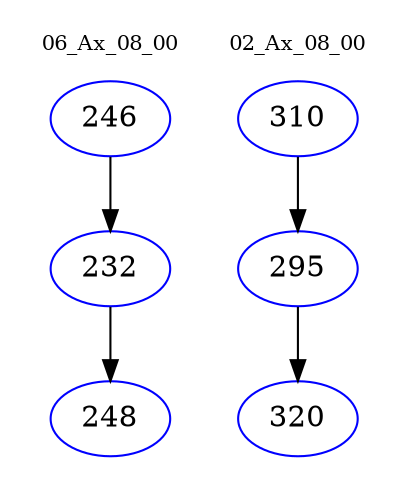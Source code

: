 digraph{
subgraph cluster_0 {
color = white
label = "06_Ax_08_00";
fontsize=10;
T0_246 [label="246", color="blue"]
T0_246 -> T0_232 [color="black"]
T0_232 [label="232", color="blue"]
T0_232 -> T0_248 [color="black"]
T0_248 [label="248", color="blue"]
}
subgraph cluster_1 {
color = white
label = "02_Ax_08_00";
fontsize=10;
T1_310 [label="310", color="blue"]
T1_310 -> T1_295 [color="black"]
T1_295 [label="295", color="blue"]
T1_295 -> T1_320 [color="black"]
T1_320 [label="320", color="blue"]
}
}
